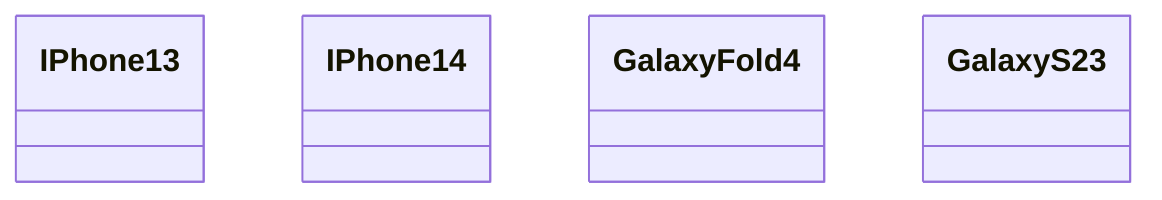 classDiagram 
    class IPhone13 {

    }
    class IPhone14 {

    }
    class GalaxyFold4 {

    }
    class GalaxyS23 {
        
    }